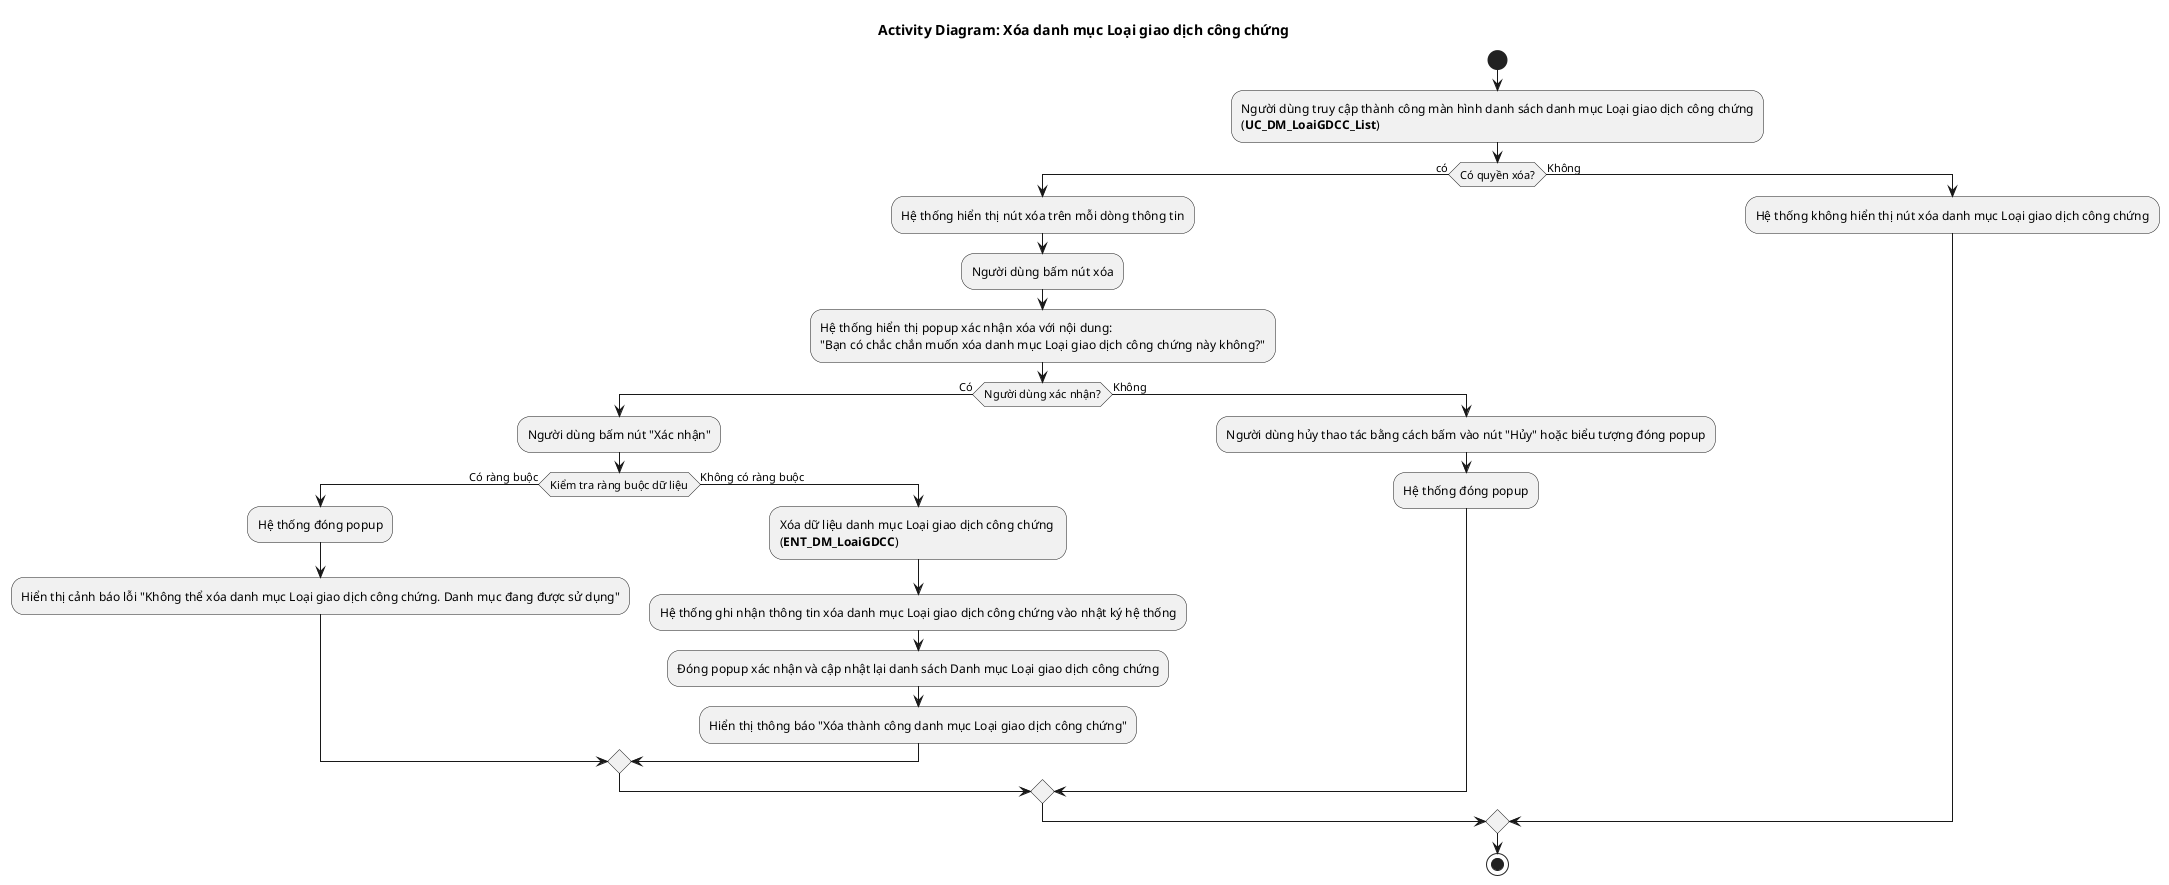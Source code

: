 @startuml AD_DM_LoaiGDCC_Delete
!pragma layout smetana
title Activity Diagram: Xóa danh mục Loại giao dịch công chứng

start
:Người dùng truy cập thành công màn hình danh sách danh mục Loại giao dịch công chứng\n(**UC_DM_LoaiGDCC_List**);
if (Có quyền xóa?) then (có)
:Hệ thống hiển thị nút xóa trên mỗi dòng thông tin;
:Người dùng bấm nút xóa;
:Hệ thống hiển thị popup xác nhận xóa với nội dung:\n"Bạn có chắc chắn muốn xóa danh mục Loại giao dịch công chứng này không?";
if (Người dùng xác nhận?) then (Có)
  :Người dùng bấm nút "Xác nhận";
  if (Kiểm tra ràng buộc dữ liệu) then (Có ràng buộc)
    :Hệ thống đóng popup;
    :Hiển thị cảnh báo lỗi "Không thể xóa danh mục Loại giao dịch công chứng. Danh mục đang được sử dụng";
  else (Không có ràng buộc)
    :Xóa dữ liệu danh mục Loại giao dịch công chứng \n(**ENT_DM_LoaiGDCC**);
    :Hệ thống ghi nhận thông tin xóa danh mục Loại giao dịch công chứng vào nhật ký hệ thống;
    :Đóng popup xác nhận và cập nhật lại danh sách Danh mục Loại giao dịch công chứng;
    :Hiển thị thông báo "Xóa thành công danh mục Loại giao dịch công chứng";
  endif
else (Không)
  :Người dùng hủy thao tác bằng cách bấm vào nút "Hủy" hoặc biểu tượng đóng popup;
  :Hệ thống đóng popup;
endif
else (Không)
:Hệ thống không hiển thị nút xóa danh mục Loại giao dịch công chứng;
endif

stop
@enduml
